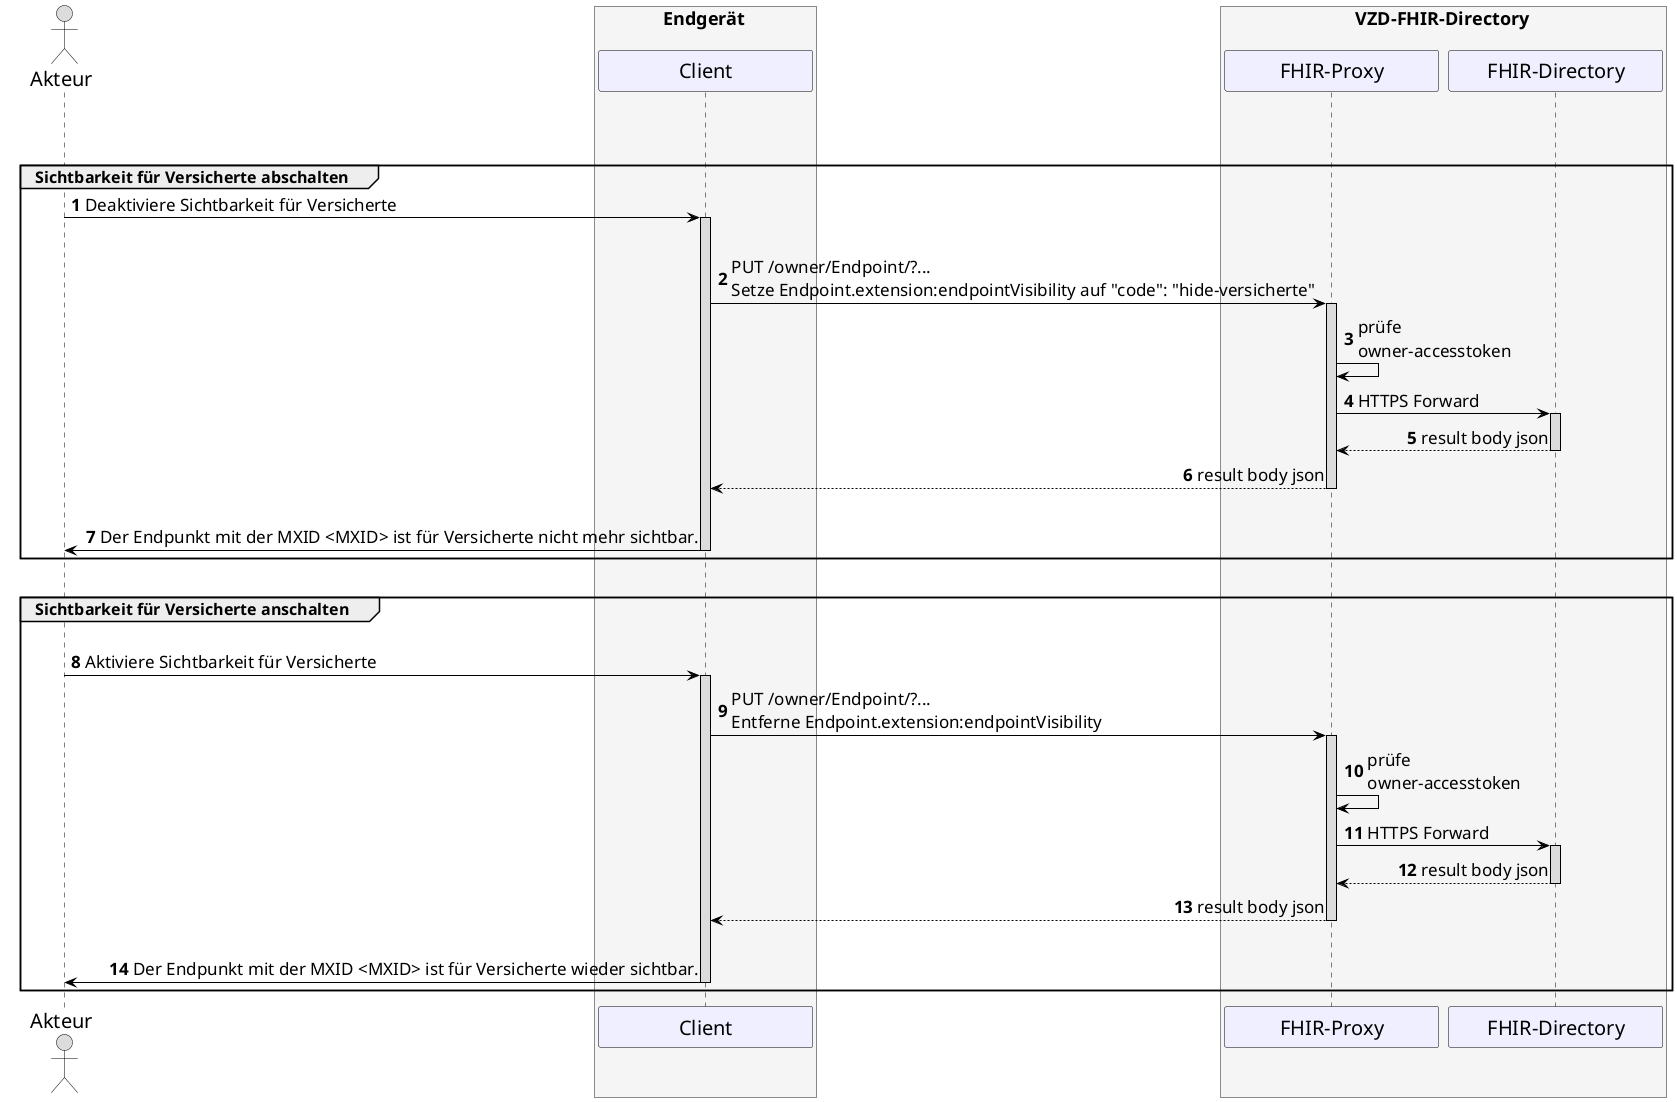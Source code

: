 /' 
# Sequence Diagram
# Name: Organisation  Sichtbarkeit für Versicherte setzen
'/

@startuml
skinparam sequenceMessageAlign direction
skinparam minClassWidth 200
skinparam BoxPadding 1
skinparam sequenceReferenceHeaderBackgroundColor palegreen
scale max 2048 width

skinparam sequence {
ArrowColor black
ArrowFontSize 17
ActorBorderColor black
LifeLineBorderColor black
LifeLineBackgroundColor Gainsboro

ParticipantBorderColor Motivation
ParticipantBackgroundColor Motivation
ParticipantFontSize 20
ParticipantFontColor black
ParticipantBorderColor Black

ActorBackgroundColor Gainsboro
ActorFontColor black
ActorFontSize 20
}

autonumber

actor U as "Akteur"
box <size:18>Endgerät</size> #WhiteSmoke
  participant C as "Client"
end box

box <size:18>VZD-FHIR-Directory</size> #WhiteSmoke
  participant FP as "FHIR-Proxy"
  participant VZD as "FHIR-Directory"
end box

group <size:16>VZD-FHIR-Directory Eintrag</size>
  |||
  group <size:16>Sichtbarkeit für Versicherte abschalten</size>
  U->C: Deaktiviere Sichtbarkeit für Versicherte
  
  Activate C
  |||
  C->FP: PUT /owner/Endpoint/?... \nSetze Endpoint.extension:endpointVisibility auf "code": "hide-versicherte"
    Activate FP
  FP->FP: prüfe \nowner-accesstoken
  FP->VZD: HTTPS Forward
    Activate VZD
  VZD-->FP: result body json
    Deactivate VZD
  FP-->C: result body json
    Deactivate FP
  |||
  C->U: Der Endpunkt mit der MXID <MXID> ist für Versicherte nicht mehr sichtbar. 
  Deactivate C
  end
  |||
  group <size:16>Sichtbarkeit für Versicherte anschalten</size>
  |||
  U->C: Aktiviere Sichtbarkeit für Versicherte
  Activate C
  C->FP: PUT /owner/Endpoint/?... \nEntferne Endpoint.extension:endpointVisibility 
    Activate FP
  FP->FP: prüfe \nowner-accesstoken
  FP->VZD: HTTPS Forward
    Activate VZD
  VZD-->FP: result body json
    Deactivate VZD
  FP-->C: result body json
    Deactivate FP
  |||
  C->U: Der Endpunkt mit der MXID <MXID> ist für Versicherte wieder sichtbar.
  Deactivate C
  end
@enduml
